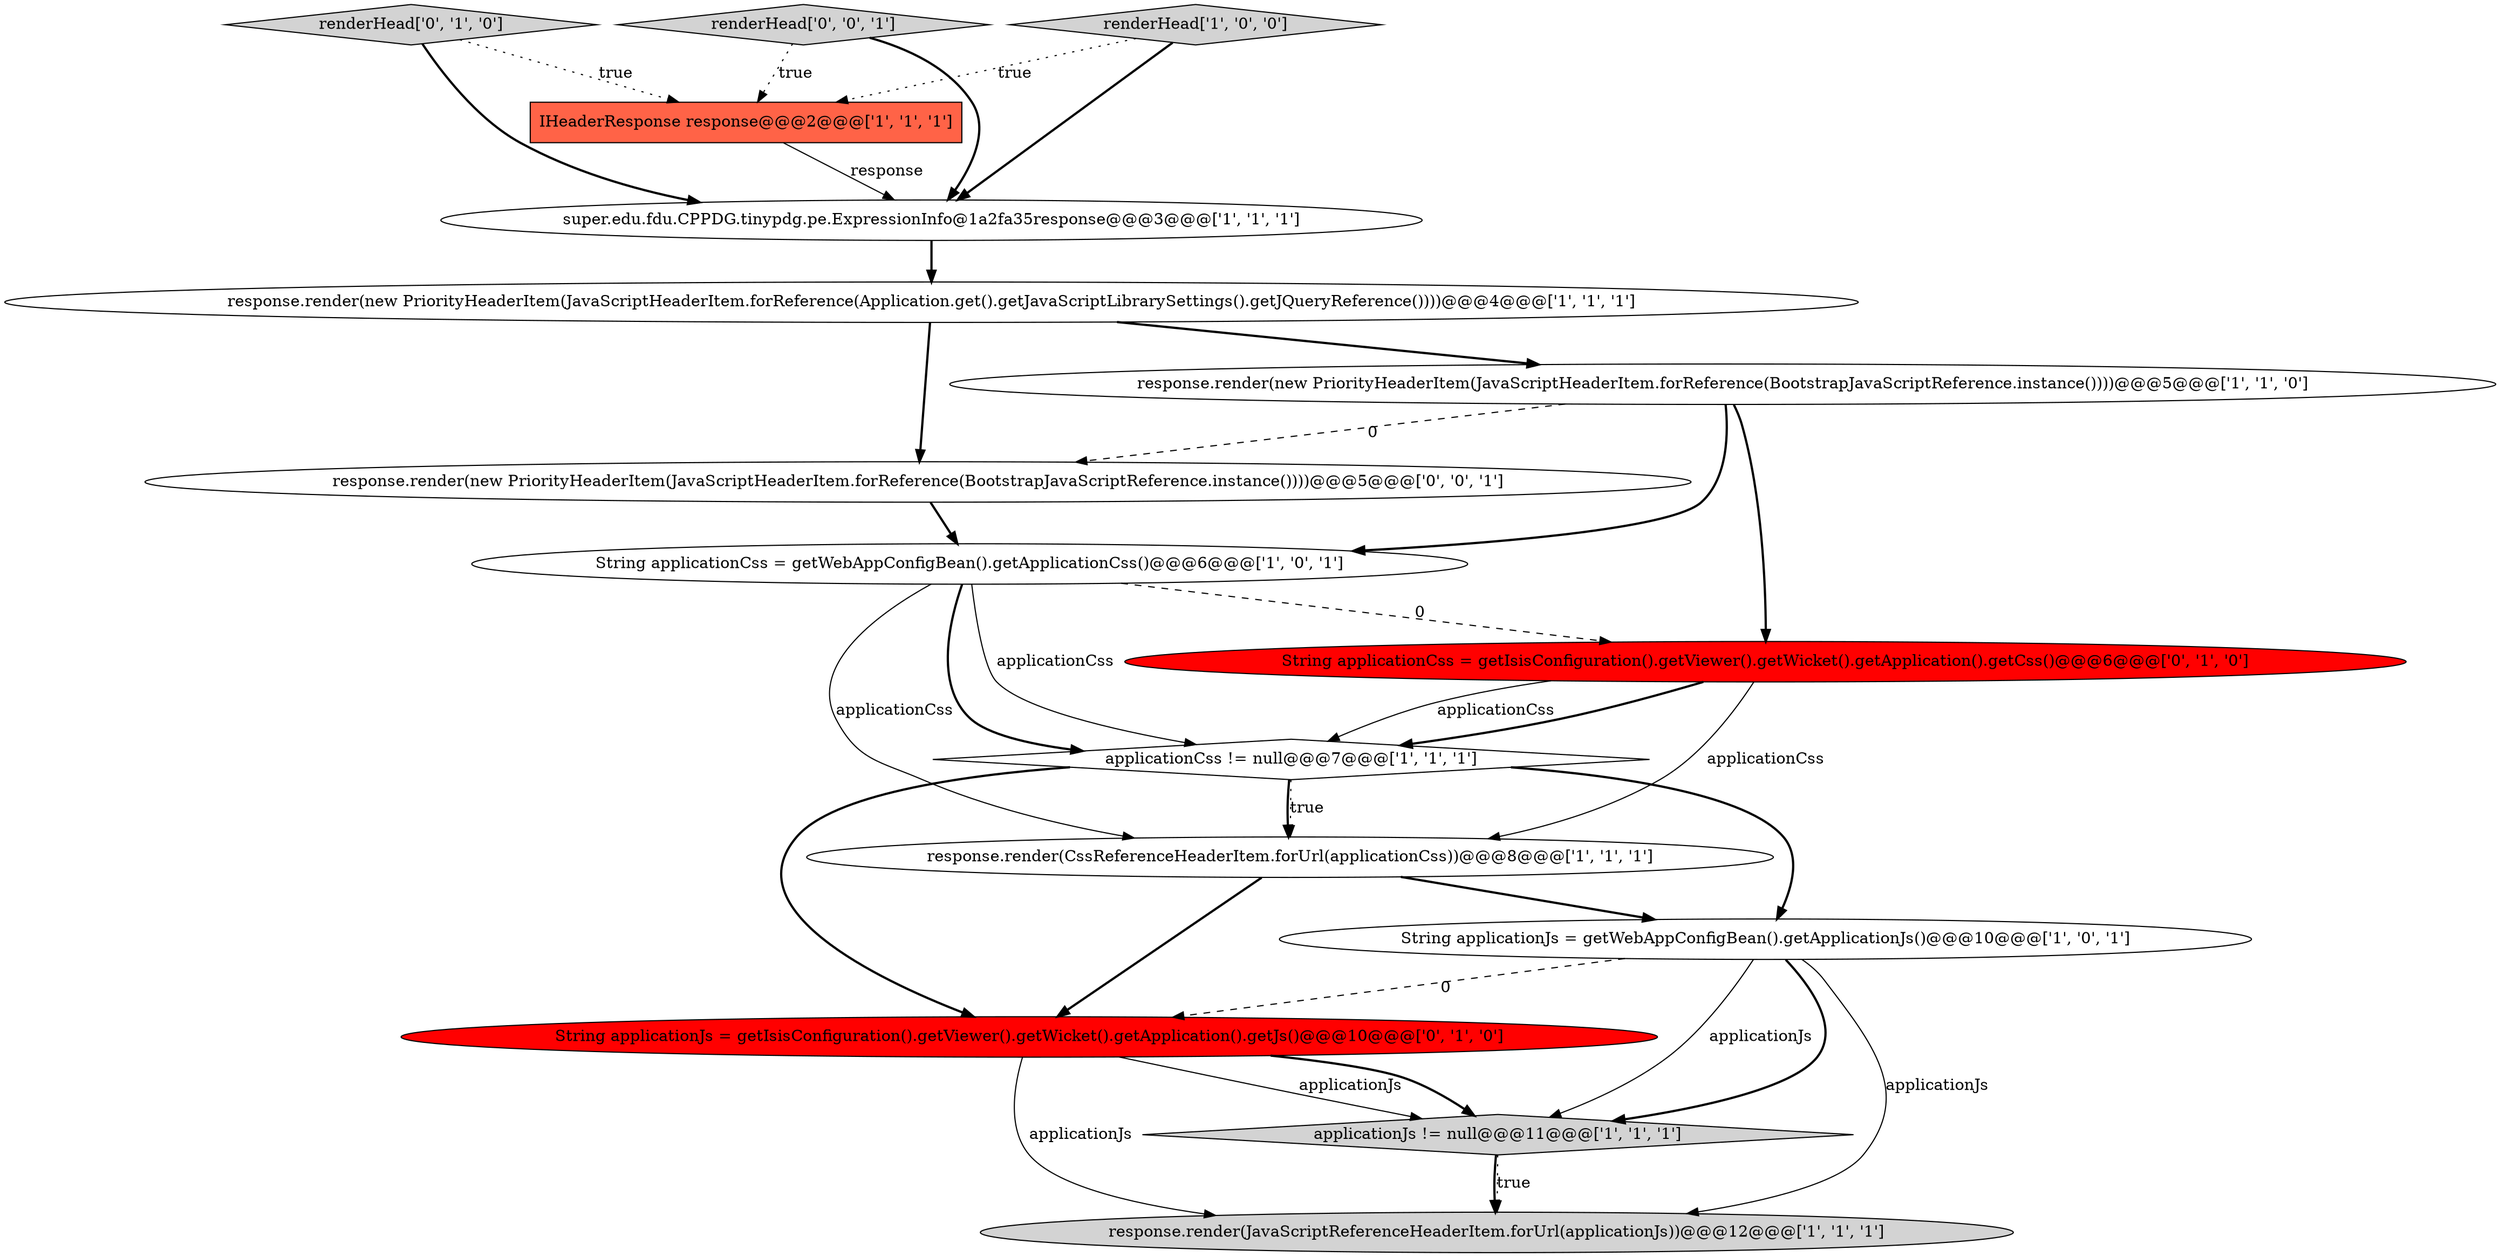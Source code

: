 digraph {
11 [style = filled, label = "String applicationCss = getIsisConfiguration().getViewer().getWicket().getApplication().getCss()@@@6@@@['0', '1', '0']", fillcolor = red, shape = ellipse image = "AAA1AAABBB2BBB"];
4 [style = filled, label = "String applicationJs = getWebAppConfigBean().getApplicationJs()@@@10@@@['1', '0', '1']", fillcolor = white, shape = ellipse image = "AAA0AAABBB1BBB"];
3 [style = filled, label = "String applicationCss = getWebAppConfigBean().getApplicationCss()@@@6@@@['1', '0', '1']", fillcolor = white, shape = ellipse image = "AAA0AAABBB1BBB"];
12 [style = filled, label = "renderHead['0', '1', '0']", fillcolor = lightgray, shape = diamond image = "AAA0AAABBB2BBB"];
9 [style = filled, label = "response.render(new PriorityHeaderItem(JavaScriptHeaderItem.forReference(BootstrapJavaScriptReference.instance())))@@@5@@@['1', '1', '0']", fillcolor = white, shape = ellipse image = "AAA0AAABBB1BBB"];
13 [style = filled, label = "String applicationJs = getIsisConfiguration().getViewer().getWicket().getApplication().getJs()@@@10@@@['0', '1', '0']", fillcolor = red, shape = ellipse image = "AAA1AAABBB2BBB"];
0 [style = filled, label = "response.render(new PriorityHeaderItem(JavaScriptHeaderItem.forReference(Application.get().getJavaScriptLibrarySettings().getJQueryReference())))@@@4@@@['1', '1', '1']", fillcolor = white, shape = ellipse image = "AAA0AAABBB1BBB"];
6 [style = filled, label = "super.edu.fdu.CPPDG.tinypdg.pe.ExpressionInfo@1a2fa35response@@@3@@@['1', '1', '1']", fillcolor = white, shape = ellipse image = "AAA0AAABBB1BBB"];
15 [style = filled, label = "response.render(new PriorityHeaderItem(JavaScriptHeaderItem.forReference(BootstrapJavaScriptReference.instance())))@@@5@@@['0', '0', '1']", fillcolor = white, shape = ellipse image = "AAA0AAABBB3BBB"];
1 [style = filled, label = "renderHead['1', '0', '0']", fillcolor = lightgray, shape = diamond image = "AAA0AAABBB1BBB"];
2 [style = filled, label = "response.render(JavaScriptReferenceHeaderItem.forUrl(applicationJs))@@@12@@@['1', '1', '1']", fillcolor = lightgray, shape = ellipse image = "AAA0AAABBB1BBB"];
8 [style = filled, label = "applicationJs != null@@@11@@@['1', '1', '1']", fillcolor = lightgray, shape = diamond image = "AAA0AAABBB1BBB"];
14 [style = filled, label = "renderHead['0', '0', '1']", fillcolor = lightgray, shape = diamond image = "AAA0AAABBB3BBB"];
7 [style = filled, label = "response.render(CssReferenceHeaderItem.forUrl(applicationCss))@@@8@@@['1', '1', '1']", fillcolor = white, shape = ellipse image = "AAA0AAABBB1BBB"];
10 [style = filled, label = "applicationCss != null@@@7@@@['1', '1', '1']", fillcolor = white, shape = diamond image = "AAA0AAABBB1BBB"];
5 [style = filled, label = "IHeaderResponse response@@@2@@@['1', '1', '1']", fillcolor = tomato, shape = box image = "AAA0AAABBB1BBB"];
7->13 [style = bold, label=""];
0->9 [style = bold, label=""];
9->11 [style = bold, label=""];
13->2 [style = solid, label="applicationJs"];
8->2 [style = dotted, label="true"];
4->2 [style = solid, label="applicationJs"];
3->7 [style = solid, label="applicationCss"];
5->6 [style = solid, label="response"];
6->0 [style = bold, label=""];
11->7 [style = solid, label="applicationCss"];
4->8 [style = solid, label="applicationJs"];
7->4 [style = bold, label=""];
15->3 [style = bold, label=""];
12->6 [style = bold, label=""];
10->7 [style = bold, label=""];
0->15 [style = bold, label=""];
13->8 [style = solid, label="applicationJs"];
3->10 [style = bold, label=""];
1->6 [style = bold, label=""];
14->5 [style = dotted, label="true"];
8->2 [style = bold, label=""];
10->13 [style = bold, label=""];
12->5 [style = dotted, label="true"];
9->15 [style = dashed, label="0"];
11->10 [style = bold, label=""];
10->4 [style = bold, label=""];
3->10 [style = solid, label="applicationCss"];
9->3 [style = bold, label=""];
4->8 [style = bold, label=""];
13->8 [style = bold, label=""];
4->13 [style = dashed, label="0"];
1->5 [style = dotted, label="true"];
14->6 [style = bold, label=""];
10->7 [style = dotted, label="true"];
3->11 [style = dashed, label="0"];
11->10 [style = solid, label="applicationCss"];
}
